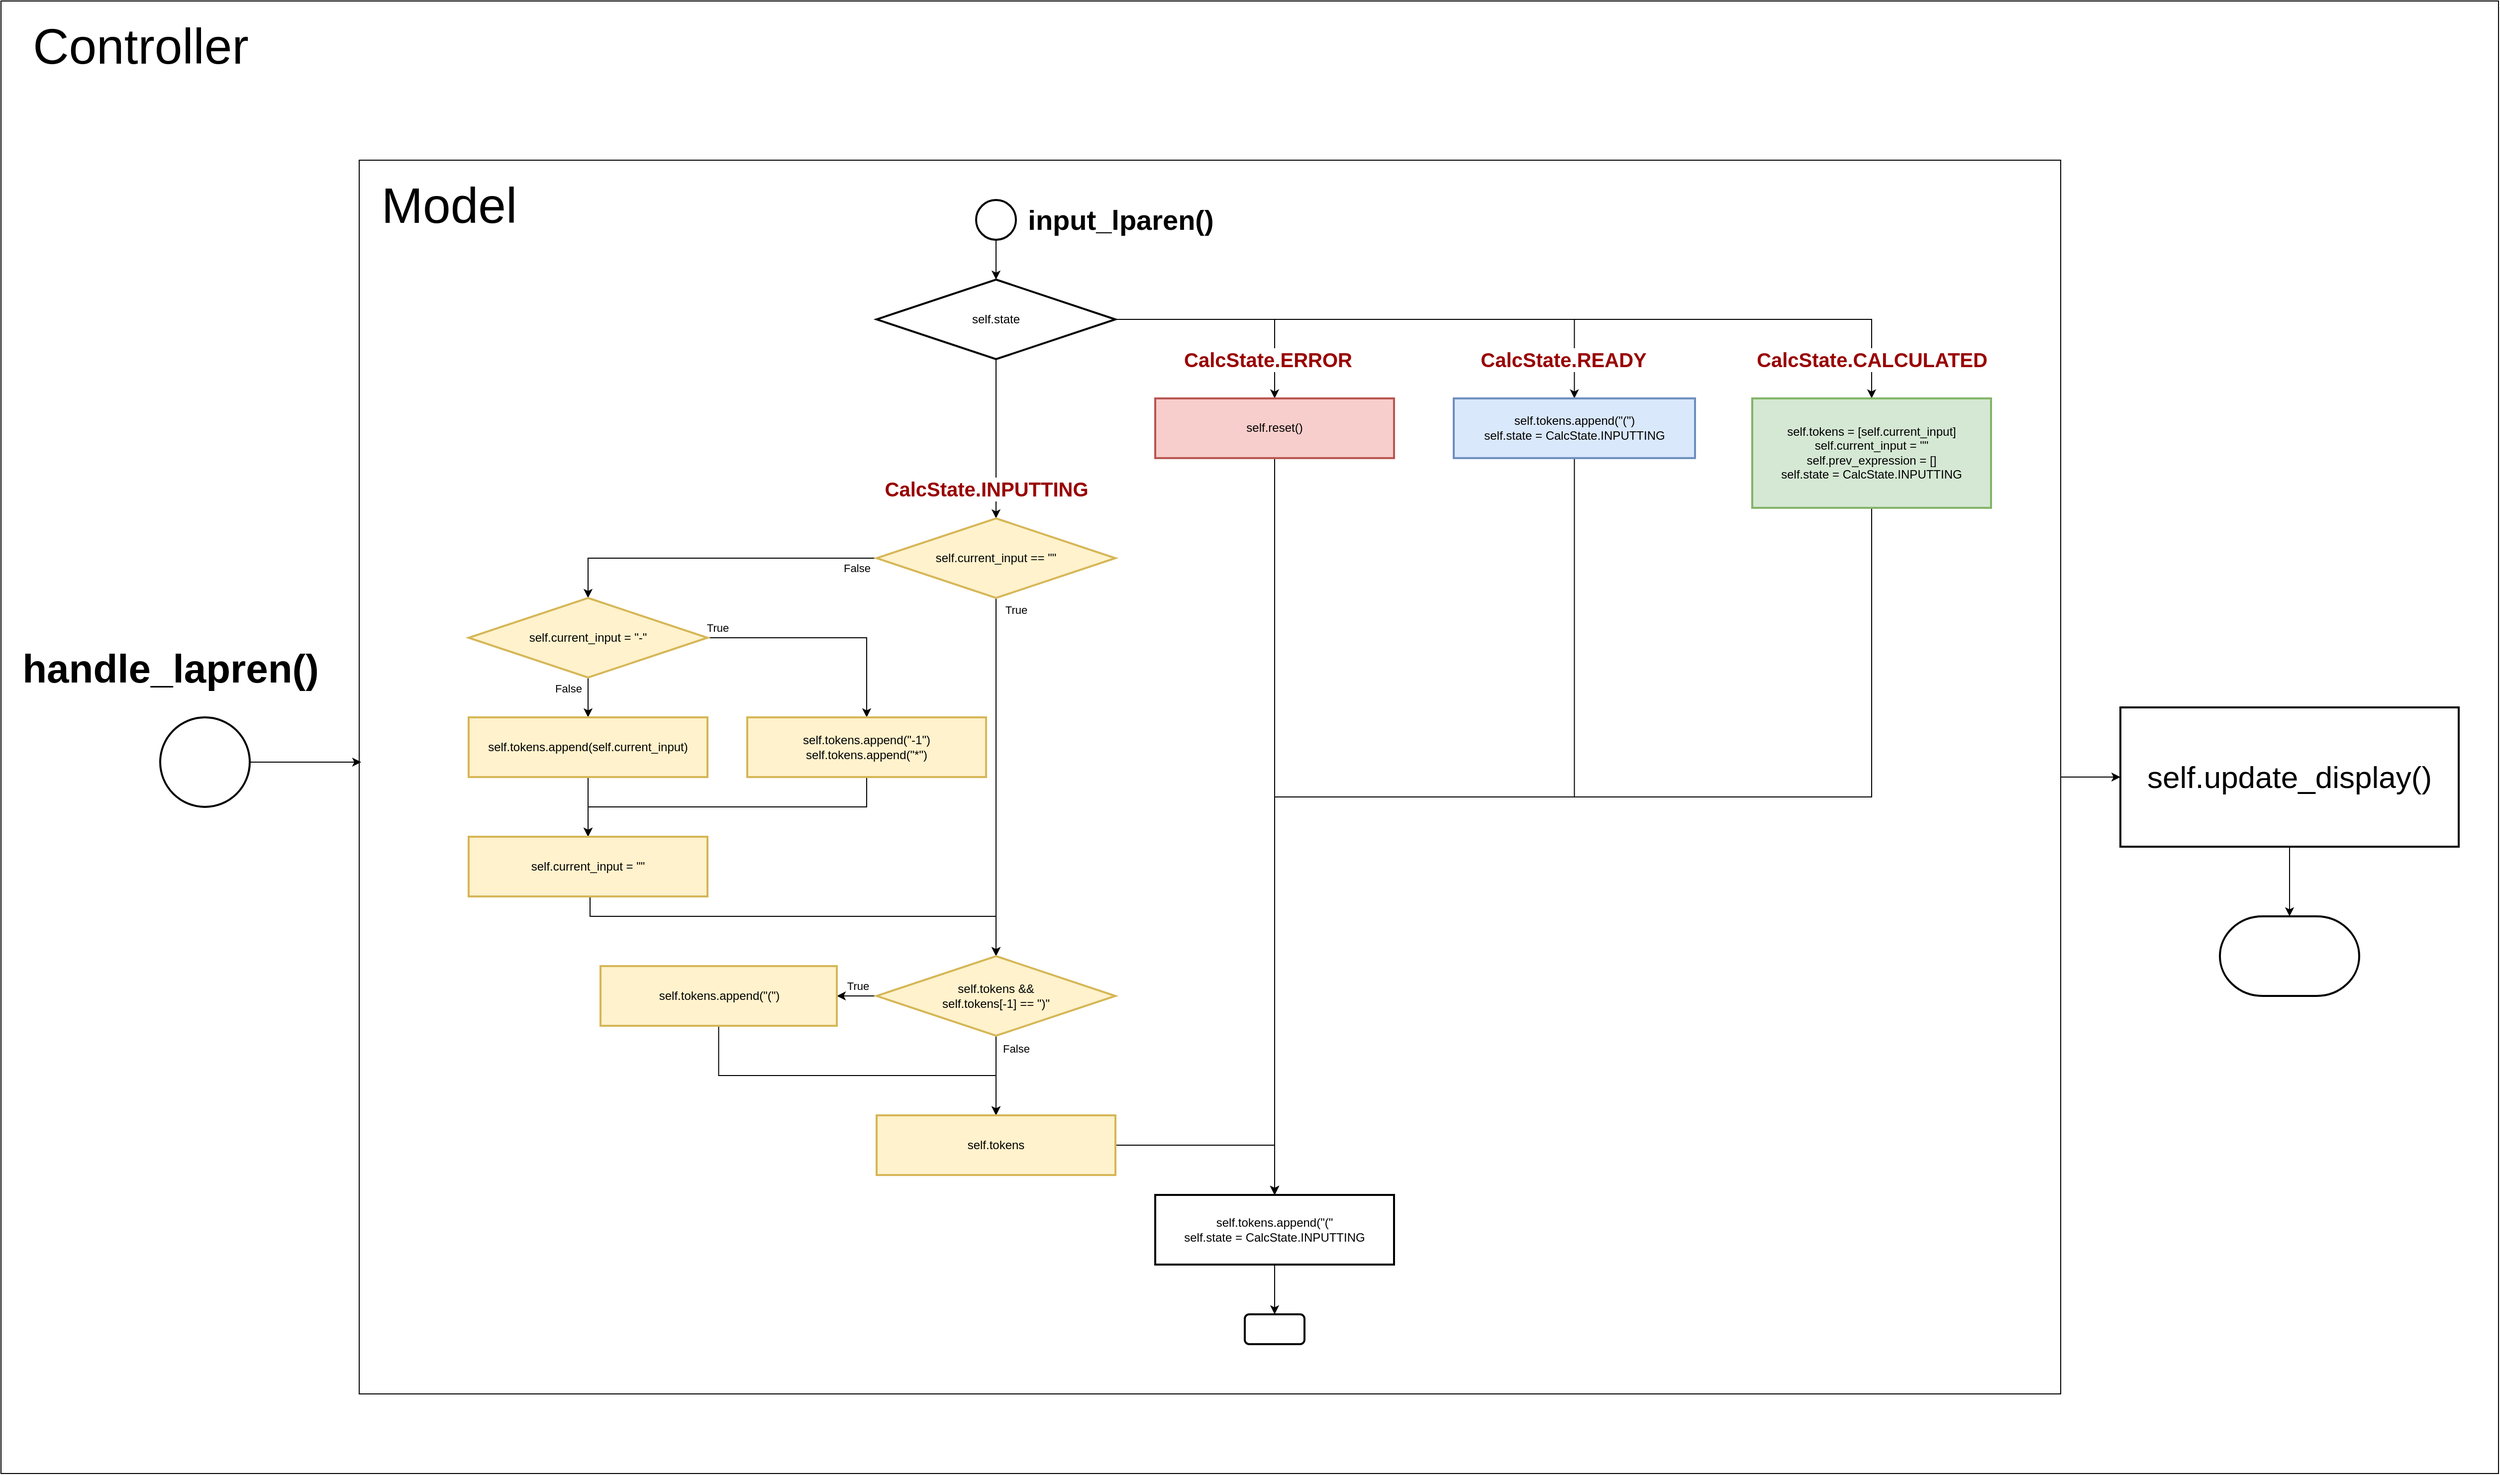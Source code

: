 <mxfile version="26.2.2">
  <diagram name="페이지-1" id="aUpnHoLfwwE6M6TaLPum">
    <mxGraphModel dx="3405" dy="2108" grid="1" gridSize="10" guides="1" tooltips="1" connect="1" arrows="1" fold="1" page="1" pageScale="1" pageWidth="4681" pageHeight="3300" math="0" shadow="0">
      <root>
        <mxCell id="0" />
        <mxCell id="1" parent="0" />
        <mxCell id="R-EU5FM8eKTmNaW8byrN-59" value="" style="rounded=0;whiteSpace=wrap;html=1;fillColor=none;" vertex="1" parent="1">
          <mxGeometry x="760" y="1400" width="1710" height="1240" as="geometry" />
        </mxCell>
        <mxCell id="R-EU5FM8eKTmNaW8byrN-60" value="" style="rounded=0;whiteSpace=wrap;html=1;fillColor=none;" vertex="1" parent="1">
          <mxGeometry x="400" y="1240" width="2510" height="1480" as="geometry" />
        </mxCell>
        <mxCell id="R-EU5FM8eKTmNaW8byrN-6" value="" style="edgeStyle=orthogonalEdgeStyle;rounded=0;orthogonalLoop=1;jettySize=auto;html=1;" edge="1" parent="1" source="R-EU5FM8eKTmNaW8byrN-7" target="R-EU5FM8eKTmNaW8byrN-13">
          <mxGeometry relative="1" as="geometry" />
        </mxCell>
        <mxCell id="R-EU5FM8eKTmNaW8byrN-7" value="" style="strokeWidth=2;html=1;shape=mxgraph.flowchart.start_2;whiteSpace=wrap;" vertex="1" parent="1">
          <mxGeometry x="1380" y="1440" width="40" height="40" as="geometry" />
        </mxCell>
        <mxCell id="R-EU5FM8eKTmNaW8byrN-8" value="" style="edgeStyle=orthogonalEdgeStyle;rounded=0;orthogonalLoop=1;jettySize=auto;html=1;" edge="1" parent="1" source="R-EU5FM8eKTmNaW8byrN-13" target="R-EU5FM8eKTmNaW8byrN-15">
          <mxGeometry relative="1" as="geometry" />
        </mxCell>
        <mxCell id="R-EU5FM8eKTmNaW8byrN-9" value="CalcState.ERROR" style="edgeLabel;html=1;align=center;verticalAlign=middle;resizable=0;points=[];" vertex="1" connectable="0" parent="R-EU5FM8eKTmNaW8byrN-8">
          <mxGeometry x="0.752" relative="1" as="geometry">
            <mxPoint y="47" as="offset" />
          </mxGeometry>
        </mxCell>
        <mxCell id="R-EU5FM8eKTmNaW8byrN-10" value="" style="edgeStyle=orthogonalEdgeStyle;rounded=0;orthogonalLoop=1;jettySize=auto;html=1;" edge="1" parent="1" source="R-EU5FM8eKTmNaW8byrN-13" target="R-EU5FM8eKTmNaW8byrN-17">
          <mxGeometry relative="1" as="geometry">
            <Array as="points">
              <mxPoint x="2280" y="1560" />
            </Array>
          </mxGeometry>
        </mxCell>
        <mxCell id="R-EU5FM8eKTmNaW8byrN-11" value="" style="edgeStyle=orthogonalEdgeStyle;rounded=0;orthogonalLoop=1;jettySize=auto;html=1;" edge="1" parent="1" source="R-EU5FM8eKTmNaW8byrN-13" target="R-EU5FM8eKTmNaW8byrN-19">
          <mxGeometry relative="1" as="geometry" />
        </mxCell>
        <mxCell id="R-EU5FM8eKTmNaW8byrN-12" value="" style="edgeStyle=orthogonalEdgeStyle;rounded=0;orthogonalLoop=1;jettySize=auto;html=1;" edge="1" parent="1" source="R-EU5FM8eKTmNaW8byrN-13" target="R-EU5FM8eKTmNaW8byrN-25">
          <mxGeometry relative="1" as="geometry" />
        </mxCell>
        <mxCell id="R-EU5FM8eKTmNaW8byrN-13" value="self.state" style="rhombus;whiteSpace=wrap;html=1;strokeWidth=2;" vertex="1" parent="1">
          <mxGeometry x="1280" y="1520" width="240" height="80" as="geometry" />
        </mxCell>
        <mxCell id="R-EU5FM8eKTmNaW8byrN-14" style="edgeStyle=orthogonalEdgeStyle;rounded=0;orthogonalLoop=1;jettySize=auto;html=1;entryX=0.5;entryY=0;entryDx=0;entryDy=0;" edge="1" parent="1" source="R-EU5FM8eKTmNaW8byrN-15" target="R-EU5FM8eKTmNaW8byrN-48">
          <mxGeometry relative="1" as="geometry">
            <Array as="points">
              <mxPoint x="1680" y="2270" />
              <mxPoint x="1680" y="2270" />
            </Array>
          </mxGeometry>
        </mxCell>
        <mxCell id="R-EU5FM8eKTmNaW8byrN-15" value="self.reset()" style="whiteSpace=wrap;html=1;strokeWidth=2;fillColor=#f8cecc;strokeColor=#b85450;" vertex="1" parent="1">
          <mxGeometry x="1560" y="1639.42" width="240" height="60" as="geometry" />
        </mxCell>
        <mxCell id="R-EU5FM8eKTmNaW8byrN-16" style="edgeStyle=orthogonalEdgeStyle;rounded=0;orthogonalLoop=1;jettySize=auto;html=1;entryX=0.5;entryY=0;entryDx=0;entryDy=0;" edge="1" parent="1" source="R-EU5FM8eKTmNaW8byrN-17" target="R-EU5FM8eKTmNaW8byrN-48">
          <mxGeometry relative="1" as="geometry">
            <Array as="points">
              <mxPoint x="2280" y="2040" />
              <mxPoint x="1680" y="2040" />
            </Array>
          </mxGeometry>
        </mxCell>
        <mxCell id="R-EU5FM8eKTmNaW8byrN-17" value="self.tokens = [self.current_input]&lt;div&gt;self.current_input = &quot;&quot;&lt;/div&gt;&lt;div&gt;self.prev_expression = []&lt;/div&gt;&lt;div&gt;self.state = CalcState.INPUTTING&lt;/div&gt;" style="whiteSpace=wrap;html=1;strokeWidth=2;fillColor=#d5e8d4;strokeColor=#82b366;" vertex="1" parent="1">
          <mxGeometry x="2160" y="1639.42" width="240" height="110" as="geometry" />
        </mxCell>
        <mxCell id="R-EU5FM8eKTmNaW8byrN-18" value="" style="edgeStyle=orthogonalEdgeStyle;rounded=0;orthogonalLoop=1;jettySize=auto;html=1;" edge="1" parent="1" source="R-EU5FM8eKTmNaW8byrN-19" target="R-EU5FM8eKTmNaW8byrN-48">
          <mxGeometry relative="1" as="geometry">
            <Array as="points">
              <mxPoint x="1981" y="2040" />
              <mxPoint x="1680" y="2040" />
            </Array>
          </mxGeometry>
        </mxCell>
        <mxCell id="R-EU5FM8eKTmNaW8byrN-19" value="self.tokens.append(&quot;(&quot;)&lt;div&gt;self.state = CalcState.INPUTTING&lt;/div&gt;" style="whiteSpace=wrap;html=1;strokeWidth=2;fillColor=#dae8fc;strokeColor=#6c8ebf;" vertex="1" parent="1">
          <mxGeometry x="1860" y="1639.42" width="242.5" height="60" as="geometry" />
        </mxCell>
        <mxCell id="R-EU5FM8eKTmNaW8byrN-20" value="&lt;font&gt;&lt;b&gt;input_lparen()&lt;/b&gt;&lt;/font&gt;" style="text;html=1;align=center;verticalAlign=middle;resizable=0;points=[];autosize=1;strokeColor=none;fillColor=none;fontSize=28;" vertex="1" parent="1">
          <mxGeometry x="1420" y="1435" width="210" height="50" as="geometry" />
        </mxCell>
        <mxCell id="R-EU5FM8eKTmNaW8byrN-21" value="" style="edgeStyle=orthogonalEdgeStyle;rounded=0;orthogonalLoop=1;jettySize=auto;html=1;exitX=0;exitY=0.5;exitDx=0;exitDy=0;entryX=0.5;entryY=0;entryDx=0;entryDy=0;" edge="1" parent="1" source="R-EU5FM8eKTmNaW8byrN-25" target="R-EU5FM8eKTmNaW8byrN-31">
          <mxGeometry relative="1" as="geometry">
            <Array as="points">
              <mxPoint x="990.5" y="1800" />
            </Array>
          </mxGeometry>
        </mxCell>
        <mxCell id="R-EU5FM8eKTmNaW8byrN-22" value="False" style="edgeLabel;html=1;align=center;verticalAlign=middle;resizable=0;points=[];" vertex="1" connectable="0" parent="R-EU5FM8eKTmNaW8byrN-21">
          <mxGeometry x="-0.577" y="-2" relative="1" as="geometry">
            <mxPoint x="50" y="12" as="offset" />
          </mxGeometry>
        </mxCell>
        <mxCell id="R-EU5FM8eKTmNaW8byrN-23" value="" style="edgeStyle=orthogonalEdgeStyle;rounded=0;orthogonalLoop=1;jettySize=auto;html=1;" edge="1" parent="1" source="R-EU5FM8eKTmNaW8byrN-25" target="R-EU5FM8eKTmNaW8byrN-42">
          <mxGeometry relative="1" as="geometry" />
        </mxCell>
        <mxCell id="R-EU5FM8eKTmNaW8byrN-24" value="True" style="edgeLabel;html=1;align=center;verticalAlign=middle;resizable=0;points=[];" vertex="1" connectable="0" parent="R-EU5FM8eKTmNaW8byrN-23">
          <mxGeometry x="-0.937" y="1" relative="1" as="geometry">
            <mxPoint x="19" as="offset" />
          </mxGeometry>
        </mxCell>
        <mxCell id="R-EU5FM8eKTmNaW8byrN-25" value="self.current_input == &quot;&quot;" style="rhombus;whiteSpace=wrap;html=1;strokeWidth=2;fillColor=#fff2cc;strokeColor=#d6b656;" vertex="1" parent="1">
          <mxGeometry x="1280" y="1760" width="240" height="80" as="geometry" />
        </mxCell>
        <mxCell id="R-EU5FM8eKTmNaW8byrN-26" value="CalcState.INPUTTING" style="edgeLabel;html=1;align=center;verticalAlign=middle;resizable=0;points=[];fontColor=#990000;fontStyle=1;fontSize=20;" vertex="1" connectable="0" parent="1">
          <mxGeometry x="1390" y="1730" as="geometry" />
        </mxCell>
        <mxCell id="R-EU5FM8eKTmNaW8byrN-27" value="" style="edgeStyle=orthogonalEdgeStyle;rounded=0;orthogonalLoop=1;jettySize=auto;html=1;" edge="1" parent="1" source="R-EU5FM8eKTmNaW8byrN-31" target="R-EU5FM8eKTmNaW8byrN-33">
          <mxGeometry relative="1" as="geometry" />
        </mxCell>
        <mxCell id="R-EU5FM8eKTmNaW8byrN-28" value="False" style="edgeLabel;html=1;align=center;verticalAlign=middle;resizable=0;points=[];" vertex="1" connectable="0" parent="R-EU5FM8eKTmNaW8byrN-27">
          <mxGeometry x="-0.377" y="-2" relative="1" as="geometry">
            <mxPoint x="-18" y="-2" as="offset" />
          </mxGeometry>
        </mxCell>
        <mxCell id="R-EU5FM8eKTmNaW8byrN-29" value="" style="edgeStyle=orthogonalEdgeStyle;rounded=0;orthogonalLoop=1;jettySize=auto;html=1;exitX=1;exitY=0.5;exitDx=0;exitDy=0;" edge="1" parent="1" source="R-EU5FM8eKTmNaW8byrN-31" target="R-EU5FM8eKTmNaW8byrN-35">
          <mxGeometry relative="1" as="geometry">
            <mxPoint x="1070.0" y="1870.0" as="sourcePoint" />
          </mxGeometry>
        </mxCell>
        <mxCell id="R-EU5FM8eKTmNaW8byrN-30" value="True" style="edgeLabel;html=1;align=center;verticalAlign=middle;resizable=0;points=[];" vertex="1" connectable="0" parent="R-EU5FM8eKTmNaW8byrN-29">
          <mxGeometry x="-0.771" y="-3" relative="1" as="geometry">
            <mxPoint x="-18" y="-13" as="offset" />
          </mxGeometry>
        </mxCell>
        <mxCell id="R-EU5FM8eKTmNaW8byrN-31" value="self.current_input = &quot;-&quot;" style="rhombus;whiteSpace=wrap;html=1;strokeWidth=2;fillColor=#fff2cc;strokeColor=#d6b656;" vertex="1" parent="1">
          <mxGeometry x="870" y="1840" width="240" height="80" as="geometry" />
        </mxCell>
        <mxCell id="R-EU5FM8eKTmNaW8byrN-32" value="" style="edgeStyle=orthogonalEdgeStyle;rounded=0;orthogonalLoop=1;jettySize=auto;html=1;" edge="1" parent="1" source="R-EU5FM8eKTmNaW8byrN-33" target="R-EU5FM8eKTmNaW8byrN-37">
          <mxGeometry relative="1" as="geometry" />
        </mxCell>
        <mxCell id="R-EU5FM8eKTmNaW8byrN-33" value="self.tokens.append(self.current_input)" style="whiteSpace=wrap;html=1;strokeWidth=2;fillColor=#fff2cc;strokeColor=#d6b656;" vertex="1" parent="1">
          <mxGeometry x="870" y="1960" width="240" height="60" as="geometry" />
        </mxCell>
        <mxCell id="R-EU5FM8eKTmNaW8byrN-34" style="edgeStyle=orthogonalEdgeStyle;rounded=0;orthogonalLoop=1;jettySize=auto;html=1;entryX=0.5;entryY=0;entryDx=0;entryDy=0;" edge="1" parent="1" source="R-EU5FM8eKTmNaW8byrN-35" target="R-EU5FM8eKTmNaW8byrN-37">
          <mxGeometry relative="1" as="geometry">
            <Array as="points">
              <mxPoint x="1270" y="2050" />
              <mxPoint x="990" y="2050" />
            </Array>
          </mxGeometry>
        </mxCell>
        <mxCell id="R-EU5FM8eKTmNaW8byrN-35" value="self.tokens.append(&quot;-1&quot;)&lt;div&gt;self.tokens.append(&quot;*&quot;)&lt;/div&gt;" style="whiteSpace=wrap;html=1;strokeWidth=2;fillColor=#fff2cc;strokeColor=#d6b656;" vertex="1" parent="1">
          <mxGeometry x="1150" y="1960" width="240" height="60" as="geometry" />
        </mxCell>
        <mxCell id="R-EU5FM8eKTmNaW8byrN-36" style="edgeStyle=orthogonalEdgeStyle;rounded=0;orthogonalLoop=1;jettySize=auto;html=1;entryX=0.5;entryY=0;entryDx=0;entryDy=0;exitX=0.5;exitY=1;exitDx=0;exitDy=0;" edge="1" parent="1" source="R-EU5FM8eKTmNaW8byrN-37" target="R-EU5FM8eKTmNaW8byrN-42">
          <mxGeometry relative="1" as="geometry">
            <Array as="points">
              <mxPoint x="992" y="2140" />
              <mxPoint x="992" y="2160" />
              <mxPoint x="1400" y="2160" />
            </Array>
          </mxGeometry>
        </mxCell>
        <mxCell id="R-EU5FM8eKTmNaW8byrN-37" value="self.current_input = &quot;&quot;" style="whiteSpace=wrap;html=1;strokeWidth=2;fillColor=#fff2cc;strokeColor=#d6b656;" vertex="1" parent="1">
          <mxGeometry x="870" y="2080" width="240" height="60" as="geometry" />
        </mxCell>
        <mxCell id="R-EU5FM8eKTmNaW8byrN-38" value="" style="edgeStyle=orthogonalEdgeStyle;rounded=0;orthogonalLoop=1;jettySize=auto;html=1;" edge="1" parent="1" source="R-EU5FM8eKTmNaW8byrN-42" target="R-EU5FM8eKTmNaW8byrN-44">
          <mxGeometry relative="1" as="geometry" />
        </mxCell>
        <mxCell id="R-EU5FM8eKTmNaW8byrN-39" value="True" style="edgeLabel;html=1;align=center;verticalAlign=middle;resizable=0;points=[];" vertex="1" connectable="0" parent="R-EU5FM8eKTmNaW8byrN-38">
          <mxGeometry x="-0.125" y="1" relative="1" as="geometry">
            <mxPoint x="-2" y="-11" as="offset" />
          </mxGeometry>
        </mxCell>
        <mxCell id="R-EU5FM8eKTmNaW8byrN-40" value="" style="edgeStyle=orthogonalEdgeStyle;rounded=0;orthogonalLoop=1;jettySize=auto;html=1;" edge="1" parent="1" source="R-EU5FM8eKTmNaW8byrN-42" target="R-EU5FM8eKTmNaW8byrN-46">
          <mxGeometry relative="1" as="geometry" />
        </mxCell>
        <mxCell id="R-EU5FM8eKTmNaW8byrN-41" value="False" style="edgeLabel;html=1;align=center;verticalAlign=middle;resizable=0;points=[];" vertex="1" connectable="0" parent="R-EU5FM8eKTmNaW8byrN-40">
          <mxGeometry x="-0.679" relative="1" as="geometry">
            <mxPoint x="20" as="offset" />
          </mxGeometry>
        </mxCell>
        <mxCell id="R-EU5FM8eKTmNaW8byrN-42" value="self.tokens &amp;amp;&amp;amp;&lt;div&gt;self.tokens[-1] == &quot;)&quot;&lt;/div&gt;" style="rhombus;whiteSpace=wrap;html=1;strokeWidth=2;fillColor=#fff2cc;strokeColor=#d6b656;" vertex="1" parent="1">
          <mxGeometry x="1280" y="2200" width="240" height="80" as="geometry" />
        </mxCell>
        <mxCell id="R-EU5FM8eKTmNaW8byrN-43" style="edgeStyle=orthogonalEdgeStyle;rounded=0;orthogonalLoop=1;jettySize=auto;html=1;entryX=0.5;entryY=0;entryDx=0;entryDy=0;" edge="1" parent="1" source="R-EU5FM8eKTmNaW8byrN-44" target="R-EU5FM8eKTmNaW8byrN-46">
          <mxGeometry relative="1" as="geometry">
            <Array as="points">
              <mxPoint x="1121" y="2320" />
              <mxPoint x="1400" y="2320" />
            </Array>
          </mxGeometry>
        </mxCell>
        <mxCell id="R-EU5FM8eKTmNaW8byrN-44" value="self.tokens.append(&quot;(&quot;)" style="whiteSpace=wrap;html=1;strokeWidth=2;fillColor=#fff2cc;strokeColor=#d6b656;" vertex="1" parent="1">
          <mxGeometry x="1002.5" y="2210" width="237.5" height="60" as="geometry" />
        </mxCell>
        <mxCell id="R-EU5FM8eKTmNaW8byrN-45" style="edgeStyle=orthogonalEdgeStyle;rounded=0;orthogonalLoop=1;jettySize=auto;html=1;entryX=0.5;entryY=0;entryDx=0;entryDy=0;" edge="1" parent="1" source="R-EU5FM8eKTmNaW8byrN-46" target="R-EU5FM8eKTmNaW8byrN-48">
          <mxGeometry relative="1" as="geometry" />
        </mxCell>
        <mxCell id="R-EU5FM8eKTmNaW8byrN-46" value="self.tokens" style="whiteSpace=wrap;html=1;strokeWidth=2;fillColor=#fff2cc;strokeColor=#d6b656;" vertex="1" parent="1">
          <mxGeometry x="1280" y="2360" width="240" height="60" as="geometry" />
        </mxCell>
        <mxCell id="R-EU5FM8eKTmNaW8byrN-47" value="" style="edgeStyle=orthogonalEdgeStyle;rounded=0;orthogonalLoop=1;jettySize=auto;html=1;" edge="1" parent="1" source="R-EU5FM8eKTmNaW8byrN-48" target="R-EU5FM8eKTmNaW8byrN-49">
          <mxGeometry relative="1" as="geometry" />
        </mxCell>
        <mxCell id="R-EU5FM8eKTmNaW8byrN-48" value="self.tokens.append(&quot;(&quot;&lt;div&gt;self.state = CalcState.INPUTTING&lt;/div&gt;" style="whiteSpace=wrap;html=1;strokeWidth=2;" vertex="1" parent="1">
          <mxGeometry x="1560" y="2440" width="240" height="70" as="geometry" />
        </mxCell>
        <mxCell id="R-EU5FM8eKTmNaW8byrN-49" value="" style="rounded=1;whiteSpace=wrap;html=1;strokeWidth=2;" vertex="1" parent="1">
          <mxGeometry x="1650" y="2560" width="60" height="30" as="geometry" />
        </mxCell>
        <mxCell id="R-EU5FM8eKTmNaW8byrN-50" value="CalcState.ERROR" style="edgeLabel;html=1;align=center;verticalAlign=middle;resizable=0;points=[];fontColor=#990000;fontStyle=1;fontSize=20;" vertex="1" connectable="0" parent="1">
          <mxGeometry x="1672.5" y="1600" as="geometry" />
        </mxCell>
        <mxCell id="R-EU5FM8eKTmNaW8byrN-51" value="CalcState.READY" style="edgeLabel;html=1;align=center;verticalAlign=middle;resizable=0;points=[];fontColor=#990000;fontStyle=1;fontSize=20;" vertex="1" connectable="0" parent="1">
          <mxGeometry x="1970" y="1600" as="geometry" />
        </mxCell>
        <mxCell id="R-EU5FM8eKTmNaW8byrN-52" value="CalcState.CALCULATED" style="edgeLabel;html=1;align=center;verticalAlign=middle;resizable=0;points=[];fontColor=#990000;fontStyle=1;fontSize=20;" vertex="1" connectable="0" parent="1">
          <mxGeometry x="2280" y="1600" as="geometry" />
        </mxCell>
        <mxCell id="R-EU5FM8eKTmNaW8byrN-53" value="" style="strokeWidth=2;html=1;shape=mxgraph.flowchart.start_2;whiteSpace=wrap;" vertex="1" parent="1">
          <mxGeometry x="560" y="1960" width="90" height="90" as="geometry" />
        </mxCell>
        <mxCell id="R-EU5FM8eKTmNaW8byrN-54" value="&lt;font&gt;&lt;b&gt;handle_lapren()&lt;/b&gt;&lt;/font&gt;" style="text;html=1;align=center;verticalAlign=middle;resizable=0;points=[];autosize=1;strokeColor=none;fillColor=none;fontSize=40;" vertex="1" parent="1">
          <mxGeometry x="410" y="1880" width="320" height="60" as="geometry" />
        </mxCell>
        <mxCell id="R-EU5FM8eKTmNaW8byrN-65" value="" style="edgeStyle=orthogonalEdgeStyle;rounded=0;orthogonalLoop=1;jettySize=auto;html=1;" edge="1" parent="1" source="R-EU5FM8eKTmNaW8byrN-59" target="R-EU5FM8eKTmNaW8byrN-64">
          <mxGeometry relative="1" as="geometry" />
        </mxCell>
        <mxCell id="R-EU5FM8eKTmNaW8byrN-61" style="edgeStyle=orthogonalEdgeStyle;rounded=0;orthogonalLoop=1;jettySize=auto;html=1;" edge="1" parent="1" source="R-EU5FM8eKTmNaW8byrN-53">
          <mxGeometry relative="1" as="geometry">
            <mxPoint x="762" y="2005" as="targetPoint" />
          </mxGeometry>
        </mxCell>
        <mxCell id="R-EU5FM8eKTmNaW8byrN-62" value="&lt;font&gt;Model&lt;/font&gt;" style="text;html=1;align=center;verticalAlign=middle;resizable=0;points=[];autosize=1;strokeColor=none;fillColor=none;fontSize=50;" vertex="1" parent="1">
          <mxGeometry x="770" y="1410" width="160" height="70" as="geometry" />
        </mxCell>
        <mxCell id="R-EU5FM8eKTmNaW8byrN-64" value="self.update_display()" style="whiteSpace=wrap;html=1;fillColor=none;rounded=0;fontSize=31;strokeWidth=2;" vertex="1" parent="1">
          <mxGeometry x="2530" y="1950" width="340" height="140" as="geometry" />
        </mxCell>
        <mxCell id="R-EU5FM8eKTmNaW8byrN-67" value="" style="strokeWidth=2;html=1;shape=mxgraph.flowchart.terminator;whiteSpace=wrap;" vertex="1" parent="1">
          <mxGeometry x="2630" y="2160" width="140" height="80" as="geometry" />
        </mxCell>
        <mxCell id="R-EU5FM8eKTmNaW8byrN-68" style="edgeStyle=orthogonalEdgeStyle;rounded=0;orthogonalLoop=1;jettySize=auto;html=1;entryX=0.5;entryY=0;entryDx=0;entryDy=0;entryPerimeter=0;" edge="1" parent="1" source="R-EU5FM8eKTmNaW8byrN-64" target="R-EU5FM8eKTmNaW8byrN-67">
          <mxGeometry relative="1" as="geometry" />
        </mxCell>
        <mxCell id="R-EU5FM8eKTmNaW8byrN-69" value="&lt;font&gt;Controller&lt;/font&gt;" style="text;html=1;align=center;verticalAlign=middle;resizable=0;points=[];autosize=1;strokeColor=none;fillColor=none;fontSize=50;" vertex="1" parent="1">
          <mxGeometry x="420" y="1250" width="240" height="70" as="geometry" />
        </mxCell>
      </root>
    </mxGraphModel>
  </diagram>
</mxfile>
